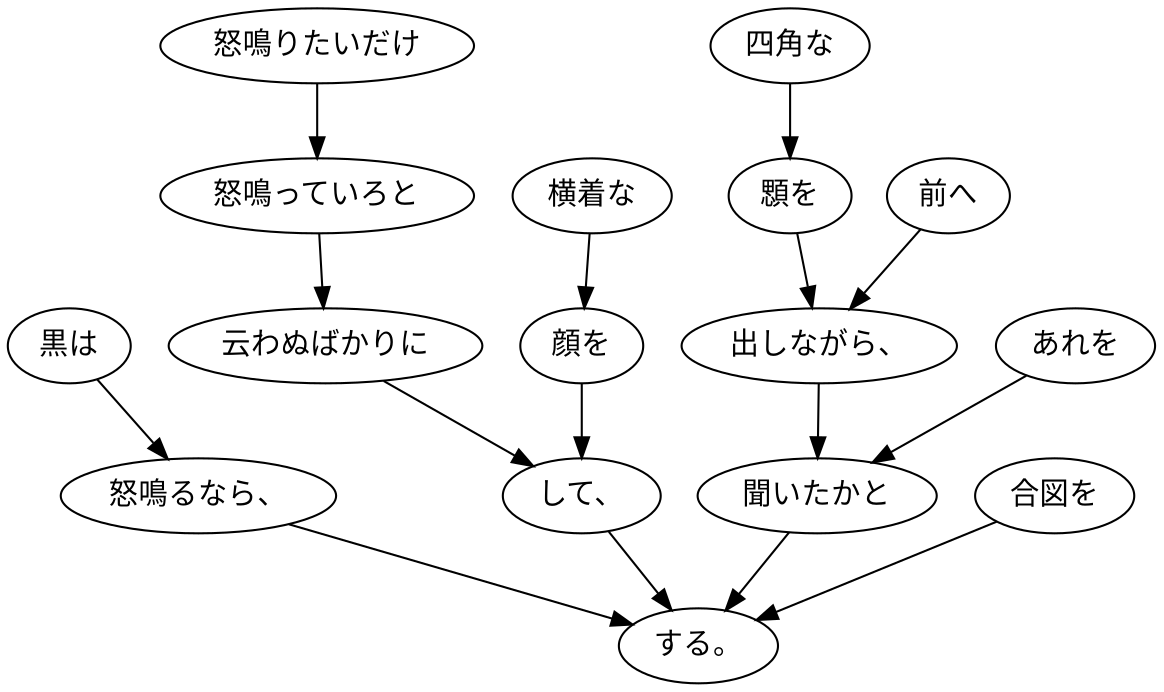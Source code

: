 digraph graph735 {
	node0 [label="黒は"];
	node1 [label="怒鳴るなら、"];
	node2 [label="怒鳴りたいだけ"];
	node3 [label="怒鳴っていろと"];
	node4 [label="云わぬばかりに"];
	node5 [label="横着な"];
	node6 [label="顔を"];
	node7 [label="して、"];
	node8 [label="四角な"];
	node9 [label="顋を"];
	node10 [label="前へ"];
	node11 [label="出しながら、"];
	node12 [label="あれを"];
	node13 [label="聞いたかと"];
	node14 [label="合図を"];
	node15 [label="する。"];
	node0 -> node1;
	node1 -> node15;
	node2 -> node3;
	node3 -> node4;
	node4 -> node7;
	node5 -> node6;
	node6 -> node7;
	node7 -> node15;
	node8 -> node9;
	node9 -> node11;
	node10 -> node11;
	node11 -> node13;
	node12 -> node13;
	node13 -> node15;
	node14 -> node15;
}
